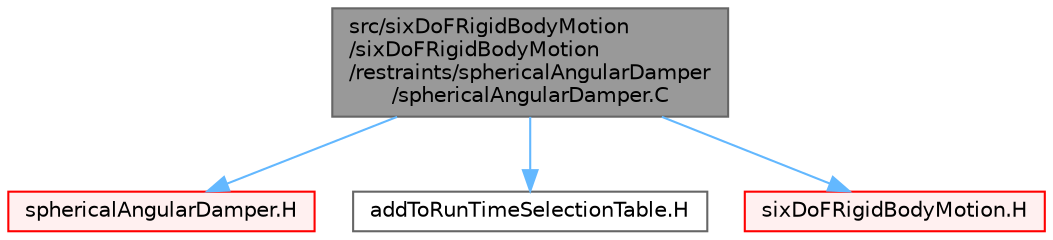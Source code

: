 digraph "src/sixDoFRigidBodyMotion/sixDoFRigidBodyMotion/restraints/sphericalAngularDamper/sphericalAngularDamper.C"
{
 // LATEX_PDF_SIZE
  bgcolor="transparent";
  edge [fontname=Helvetica,fontsize=10,labelfontname=Helvetica,labelfontsize=10];
  node [fontname=Helvetica,fontsize=10,shape=box,height=0.2,width=0.4];
  Node1 [id="Node000001",label="src/sixDoFRigidBodyMotion\l/sixDoFRigidBodyMotion\l/restraints/sphericalAngularDamper\l/sphericalAngularDamper.C",height=0.2,width=0.4,color="gray40", fillcolor="grey60", style="filled", fontcolor="black",tooltip=" "];
  Node1 -> Node2 [id="edge1_Node000001_Node000002",color="steelblue1",style="solid",tooltip=" "];
  Node2 [id="Node000002",label="sphericalAngularDamper.H",height=0.2,width=0.4,color="red", fillcolor="#FFF0F0", style="filled",URL="$sixDoFRigidBodyMotion_2sixDoFRigidBodyMotion_2restraints_2sphericalAngularDamper_2sphericalAngularDamper_8H.html",tooltip=" "];
  Node1 -> Node251 [id="edge2_Node000001_Node000251",color="steelblue1",style="solid",tooltip=" "];
  Node251 [id="Node000251",label="addToRunTimeSelectionTable.H",height=0.2,width=0.4,color="grey40", fillcolor="white", style="filled",URL="$addToRunTimeSelectionTable_8H.html",tooltip="Macros for easy insertion into run-time selection tables."];
  Node1 -> Node252 [id="edge3_Node000001_Node000252",color="steelblue1",style="solid",tooltip=" "];
  Node252 [id="Node000252",label="sixDoFRigidBodyMotion.H",height=0.2,width=0.4,color="red", fillcolor="#FFF0F0", style="filled",URL="$sixDoFRigidBodyMotion_8H.html",tooltip=" "];
}
